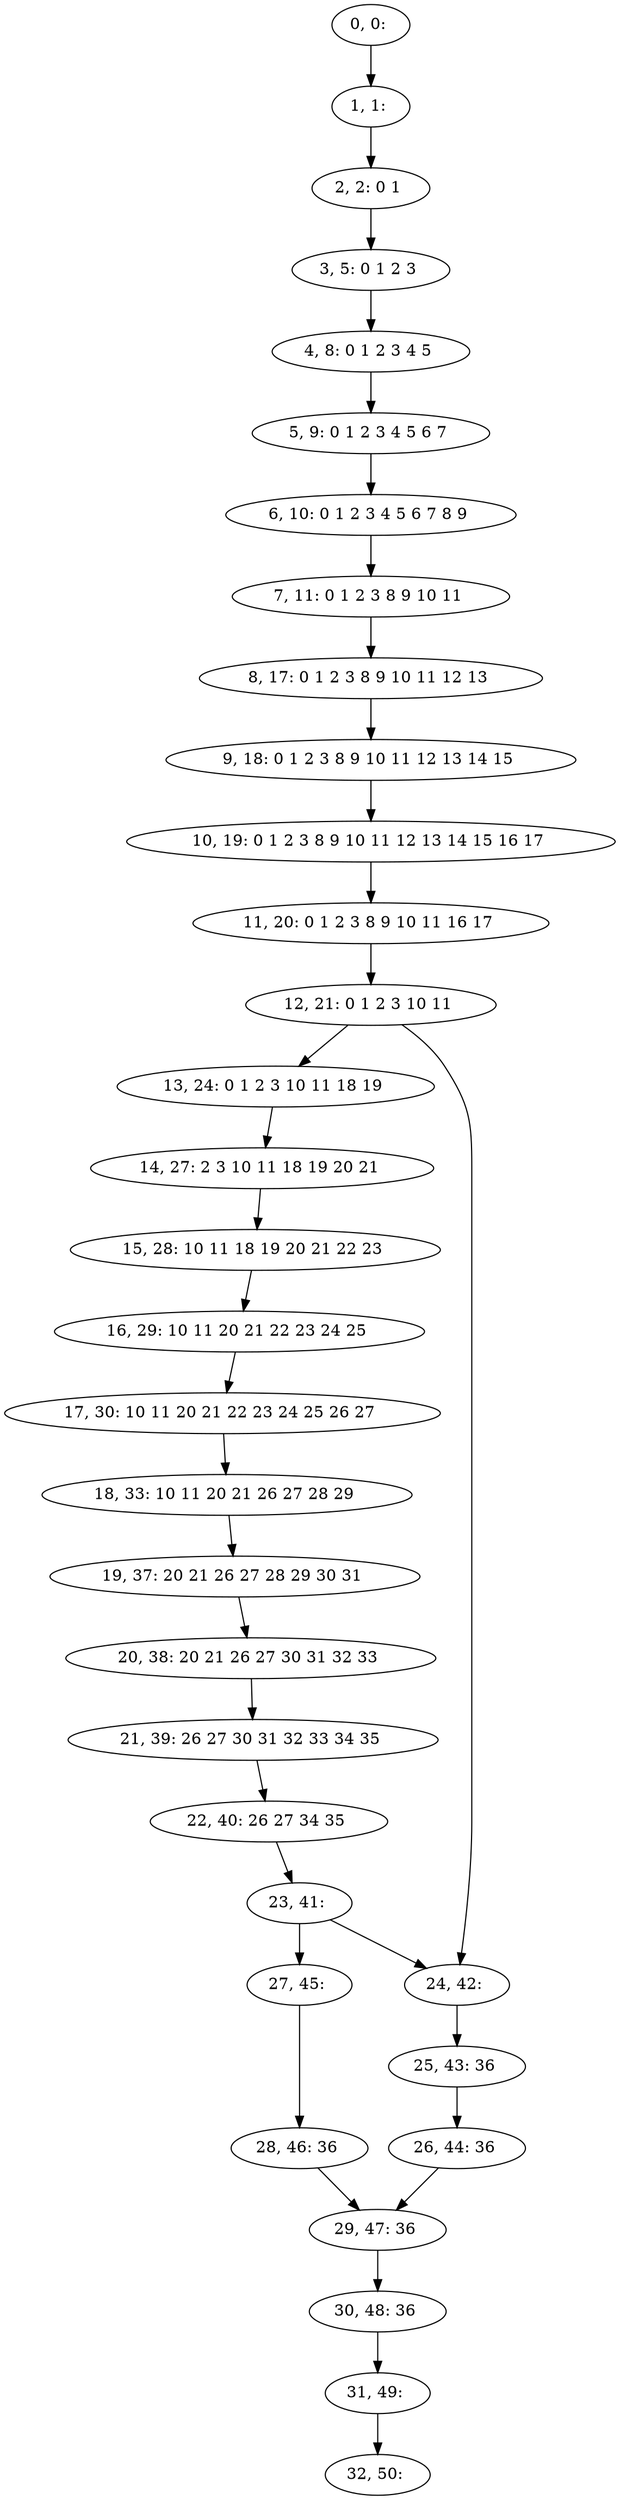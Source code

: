 digraph G {
0[label="0, 0: "];
1[label="1, 1: "];
2[label="2, 2: 0 1 "];
3[label="3, 5: 0 1 2 3 "];
4[label="4, 8: 0 1 2 3 4 5 "];
5[label="5, 9: 0 1 2 3 4 5 6 7 "];
6[label="6, 10: 0 1 2 3 4 5 6 7 8 9 "];
7[label="7, 11: 0 1 2 3 8 9 10 11 "];
8[label="8, 17: 0 1 2 3 8 9 10 11 12 13 "];
9[label="9, 18: 0 1 2 3 8 9 10 11 12 13 14 15 "];
10[label="10, 19: 0 1 2 3 8 9 10 11 12 13 14 15 16 17 "];
11[label="11, 20: 0 1 2 3 8 9 10 11 16 17 "];
12[label="12, 21: 0 1 2 3 10 11 "];
13[label="13, 24: 0 1 2 3 10 11 18 19 "];
14[label="14, 27: 2 3 10 11 18 19 20 21 "];
15[label="15, 28: 10 11 18 19 20 21 22 23 "];
16[label="16, 29: 10 11 20 21 22 23 24 25 "];
17[label="17, 30: 10 11 20 21 22 23 24 25 26 27 "];
18[label="18, 33: 10 11 20 21 26 27 28 29 "];
19[label="19, 37: 20 21 26 27 28 29 30 31 "];
20[label="20, 38: 20 21 26 27 30 31 32 33 "];
21[label="21, 39: 26 27 30 31 32 33 34 35 "];
22[label="22, 40: 26 27 34 35 "];
23[label="23, 41: "];
24[label="24, 42: "];
25[label="25, 43: 36 "];
26[label="26, 44: 36 "];
27[label="27, 45: "];
28[label="28, 46: 36 "];
29[label="29, 47: 36 "];
30[label="30, 48: 36 "];
31[label="31, 49: "];
32[label="32, 50: "];
0->1 ;
1->2 ;
2->3 ;
3->4 ;
4->5 ;
5->6 ;
6->7 ;
7->8 ;
8->9 ;
9->10 ;
10->11 ;
11->12 ;
12->13 ;
12->24 ;
13->14 ;
14->15 ;
15->16 ;
16->17 ;
17->18 ;
18->19 ;
19->20 ;
20->21 ;
21->22 ;
22->23 ;
23->24 ;
23->27 ;
24->25 ;
25->26 ;
26->29 ;
27->28 ;
28->29 ;
29->30 ;
30->31 ;
31->32 ;
}
